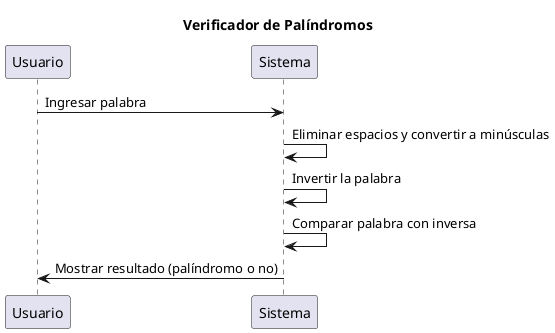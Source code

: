 @startuml
title Verificador de Palíndromos

participant Usuario
participant Sistema

Usuario -> Sistema: Ingresar palabra
Sistema -> Sistema: Eliminar espacios y convertir a minúsculas
Sistema -> Sistema: Invertir la palabra
Sistema -> Sistema: Comparar palabra con inversa
Sistema -> Usuario: Mostrar resultado (palíndromo o no)

@enduml